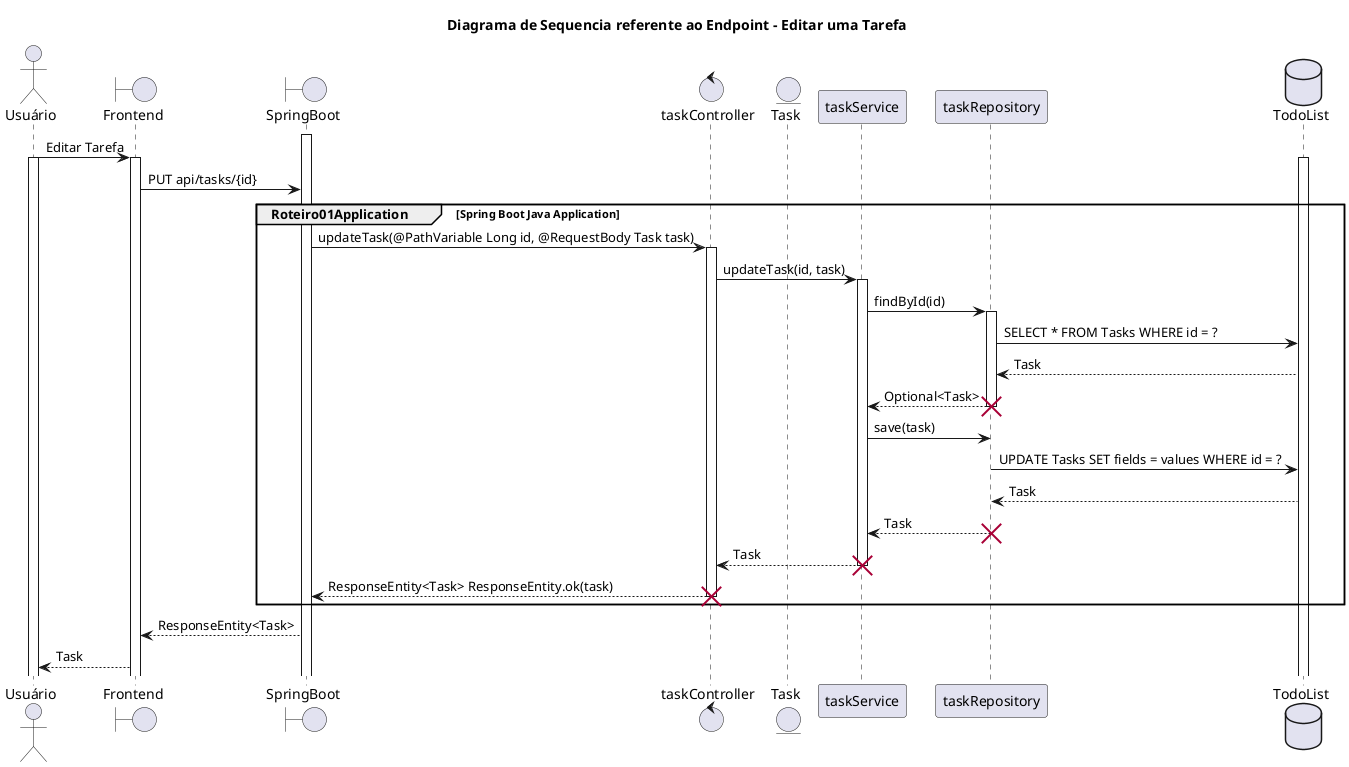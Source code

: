 @startuml
title Diagrama de Sequencia referente ao Endpoint - Editar uma Tarefa
actor Usuário
Boundary Frontend
Boundary SpringBoot
Control taskController
Entity Task
Participant taskService
Participant taskRepository
Database TodoList
activate SpringBoot
Usuário -> Frontend: Editar Tarefa
activate Usuário
activate Frontend
activate TodoList
Frontend -> SpringBoot: PUT api/tasks/{id}
group Roteiro01Application [Spring Boot Java Application]
SpringBoot -> taskController: updateTask(@PathVariable Long id, @RequestBody Task task)
activate taskController
taskController -> taskService: updateTask(id, task)
activate taskService
taskService -> taskRepository: findById(id)
activate taskRepository
taskRepository -> TodoList: SELECT * FROM Tasks WHERE id = ?
TodoList --> taskRepository: Task
taskRepository --> taskService: Optional<Task>
destroy taskRepository
taskService -> taskRepository: save(task)
taskRepository -> TodoList: UPDATE Tasks SET fields = values WHERE id = ?
TodoList --> taskRepository: Task
taskRepository --> taskService: Task
destroy taskRepository
taskService --> taskController: Task
destroy taskService
taskController --> SpringBoot: ResponseEntity<Task> ResponseEntity.ok(task)
destroy taskController
end
SpringBoot --> Frontend: ResponseEntity<Task>
Frontend --> Usuário: Task
@enduml
